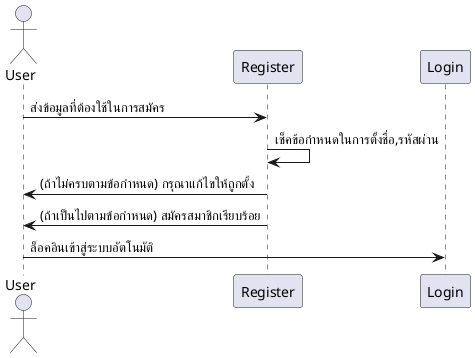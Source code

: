 @startuml Register

actor User
participant "Register" as R
participant "Login" as L

User -> R : ส่งข้อมูลที่ต้องใช้ในการสมัคร
R -> R : เช็คข้อกำหนดในการตั้งชื่อ,รหัสผ่าน
R -> User : (ถ้าไม่ครบตามข้อกำหนด) กรุณาแก้ไขให้ถูกตั้ง
R -> User : (ถ้าเป็นไปตามข้อกำหนด) สมัครสมาชิกเรียบร้อย
User -> L : ล็อคอินเข้าสู่ระบบอัตโนมัติ

@enduml